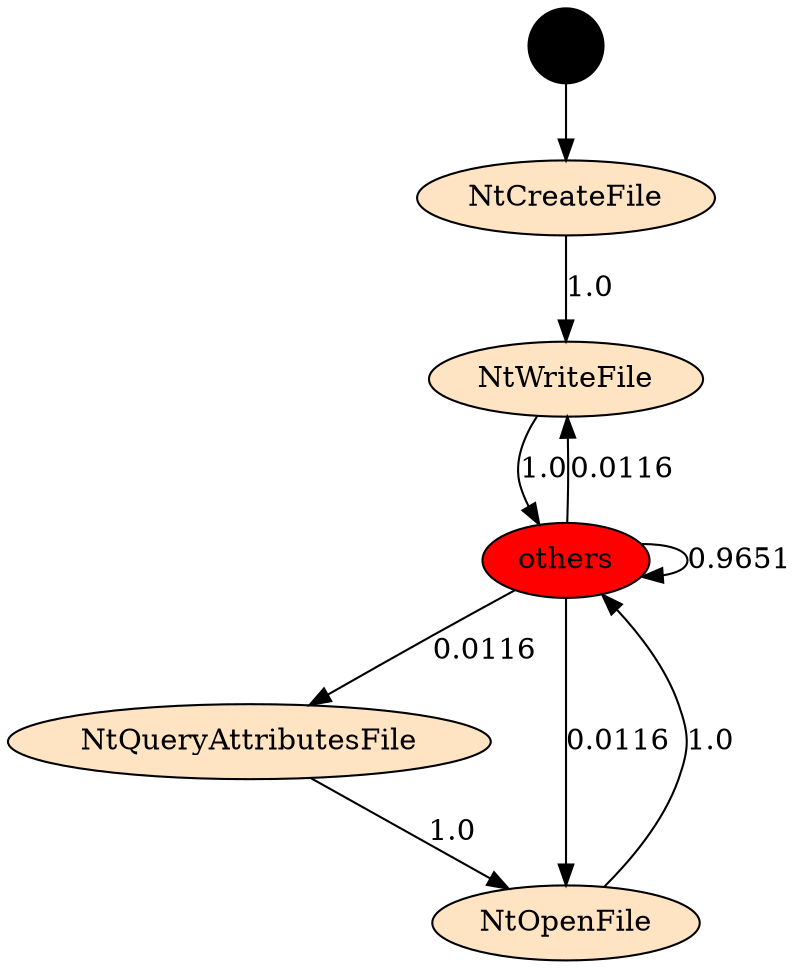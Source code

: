 digraph "./API_PER_CATEGORY/CreateFile2.exe_5684_Files and I_O (Local file system)_API_per_Category_Transition_Matrix" {
	NtCreateFile [label=NtCreateFile fillcolor=bisque style=filled]
	NtWriteFile [label=NtWriteFile fillcolor=bisque style=filled]
	NtCreateFile -> NtWriteFile [label=1.0]
	Start [label="" fillcolor=black fontcolor=white shape=circle style=filled]
	Start -> NtCreateFile
	NtWriteFile [label=NtWriteFile fillcolor=bisque style=filled]
	others [label=others fillcolor=red style=filled]
	NtWriteFile -> others [label=1.0]
	others [label=others fillcolor=red style=filled]
	NtWriteFile [label=NtWriteFile fillcolor=bisque style=filled]
	others -> NtWriteFile [label=0.0116]
	others [label=others fillcolor=red style=filled]
	others [label=others fillcolor=red style=filled]
	others -> others [label=0.9651]
	others [label=others fillcolor=red style=filled]
	NtQueryAttributesFile [label=NtQueryAttributesFile fillcolor=bisque style=filled]
	others -> NtQueryAttributesFile [label=0.0116]
	others [label=others fillcolor=red style=filled]
	NtOpenFile [label=NtOpenFile fillcolor=bisque style=filled]
	others -> NtOpenFile [label=0.0116]
	NtQueryAttributesFile [label=NtQueryAttributesFile fillcolor=bisque style=filled]
	NtOpenFile [label=NtOpenFile fillcolor=bisque style=filled]
	NtQueryAttributesFile -> NtOpenFile [label=1.0]
	NtOpenFile [label=NtOpenFile fillcolor=bisque style=filled]
	others [label=others fillcolor=red style=filled]
	NtOpenFile -> others [label=1.0]
}
